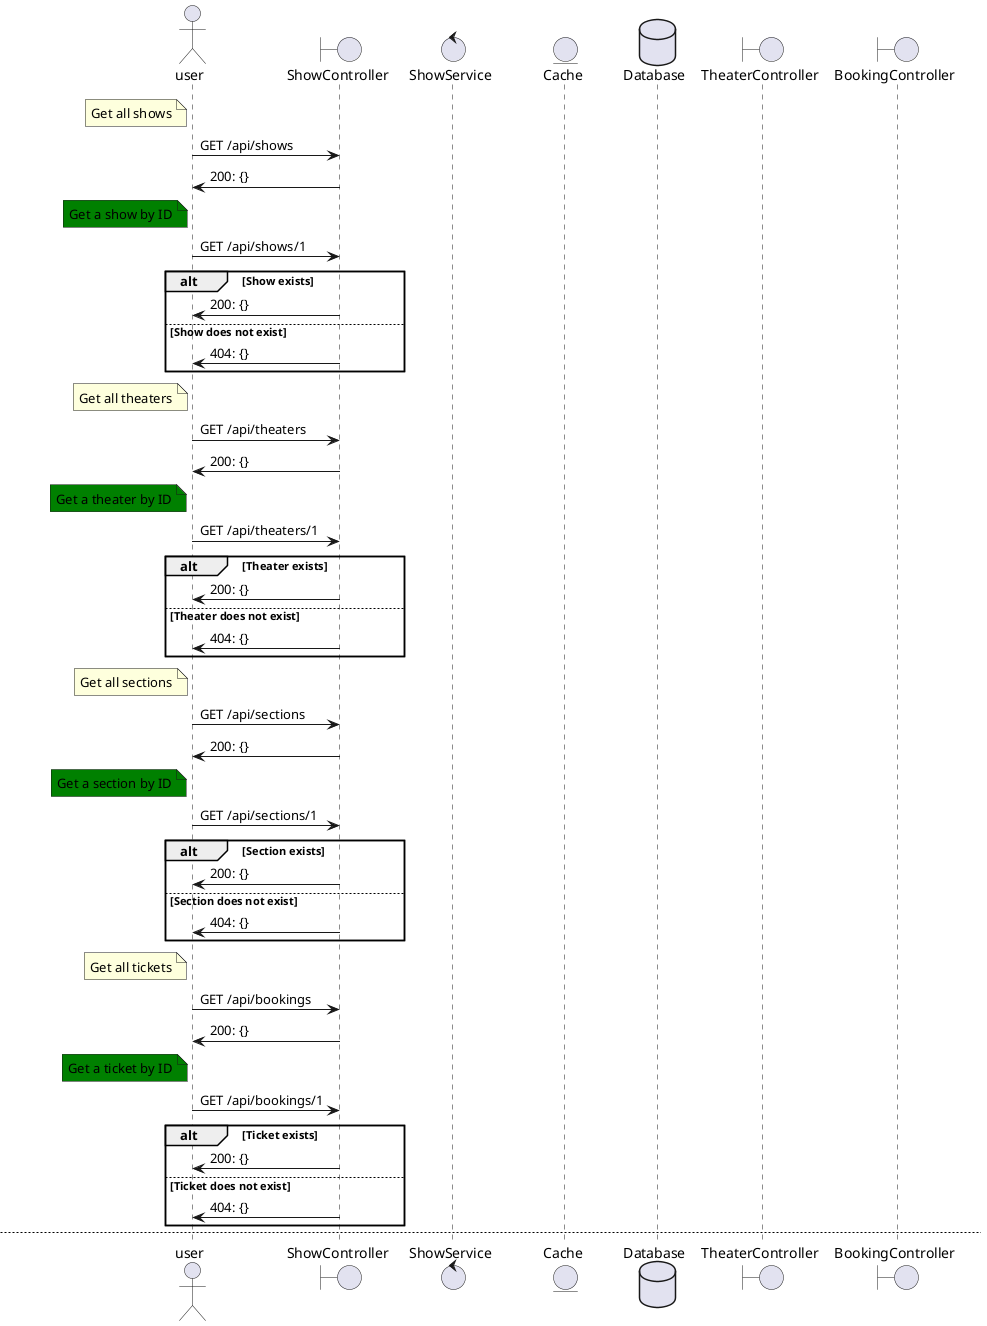 @startuml

actor user
boundary ShowController as C
control ShowService as S
entity Cache as cache
database Database as DB
boundary TheaterController as T
boundary BookingController as B

note left of user: Get all shows
user -> C : GET /api/shows
user <- C : 200: {}
note left of user #green: Get a show by ID
user -> C : GET /api/shows/1
alt Show exists
user <- C : 200: {}
else Show does not exist
user <- C : 404: {}
end

note left of user: Get all theaters
user -> C : GET /api/theaters
user <- C : 200: {}
note left of user #green: Get a theater by ID
user -> C : GET /api/theaters/1
alt Theater exists
user <- C : 200: {}
else Theater does not exist
user <- C : 404: {}
end

note left of user: Get all sections
user -> C : GET /api/sections
user <- C : 200: {}
note left of user #green: Get a section by ID
user -> C : GET /api/sections/1
alt Section exists
user <- C : 200: {}
else Section does not exist
user <- C : 404: {}
end

note left of user: Get all tickets
user -> C : GET /api/bookings
user <- C : 200: {}
note left of user #green: Get a ticket by ID
user -> C : GET /api/bookings/1
alt Ticket exists
user <- C : 200: {}
else Ticket does not exist
user <- C : 404: {}
end

newpage

note left of user: Get show with ID 1
user -> C : GET /api/shows/1
    C -> S : getShowById()
        S -> cache : getShowById()
        alt Show is cached
        S <-- cache : Show
        else Show is outdated
        cache -> DB : loadShow()
        cache <-- DB : Show
        S <-- cache : Show
        end
    C <-- S : Show
user <-- C : 200: {response}

note left of user: Once the show is obtained\nwith its plays, the sections\nmust be queried
loop For each section
    user -> T : GET /api/sections/{sectionId}
    user <-- T : 200: {response}
end

note left of user: Now the show can be\nbooked.
user -> B : POST /api/bookings {request}
alt Show booked
user <-- B : 201: {response}
else Booking rejected
user <-- B : 406: {}
end

@enduml
